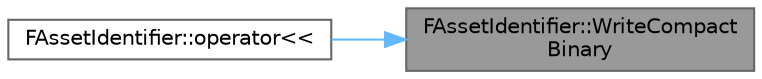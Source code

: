 digraph "FAssetIdentifier::WriteCompactBinary"
{
 // INTERACTIVE_SVG=YES
 // LATEX_PDF_SIZE
  bgcolor="transparent";
  edge [fontname=Helvetica,fontsize=10,labelfontname=Helvetica,labelfontsize=10];
  node [fontname=Helvetica,fontsize=10,shape=box,height=0.2,width=0.4];
  rankdir="RL";
  Node1 [id="Node000001",label="FAssetIdentifier::WriteCompact\lBinary",height=0.2,width=0.4,color="gray40", fillcolor="grey60", style="filled", fontcolor="black",tooltip=" "];
  Node1 -> Node2 [id="edge1_Node000001_Node000002",dir="back",color="steelblue1",style="solid",tooltip=" "];
  Node2 [id="Node000002",label="FAssetIdentifier::operator\<\<",height=0.2,width=0.4,color="grey40", fillcolor="white", style="filled",URL="$da/d0e/structFAssetIdentifier.html#acb8b7e4dd7d617231bb7b481cef132f1",tooltip=" "];
}
